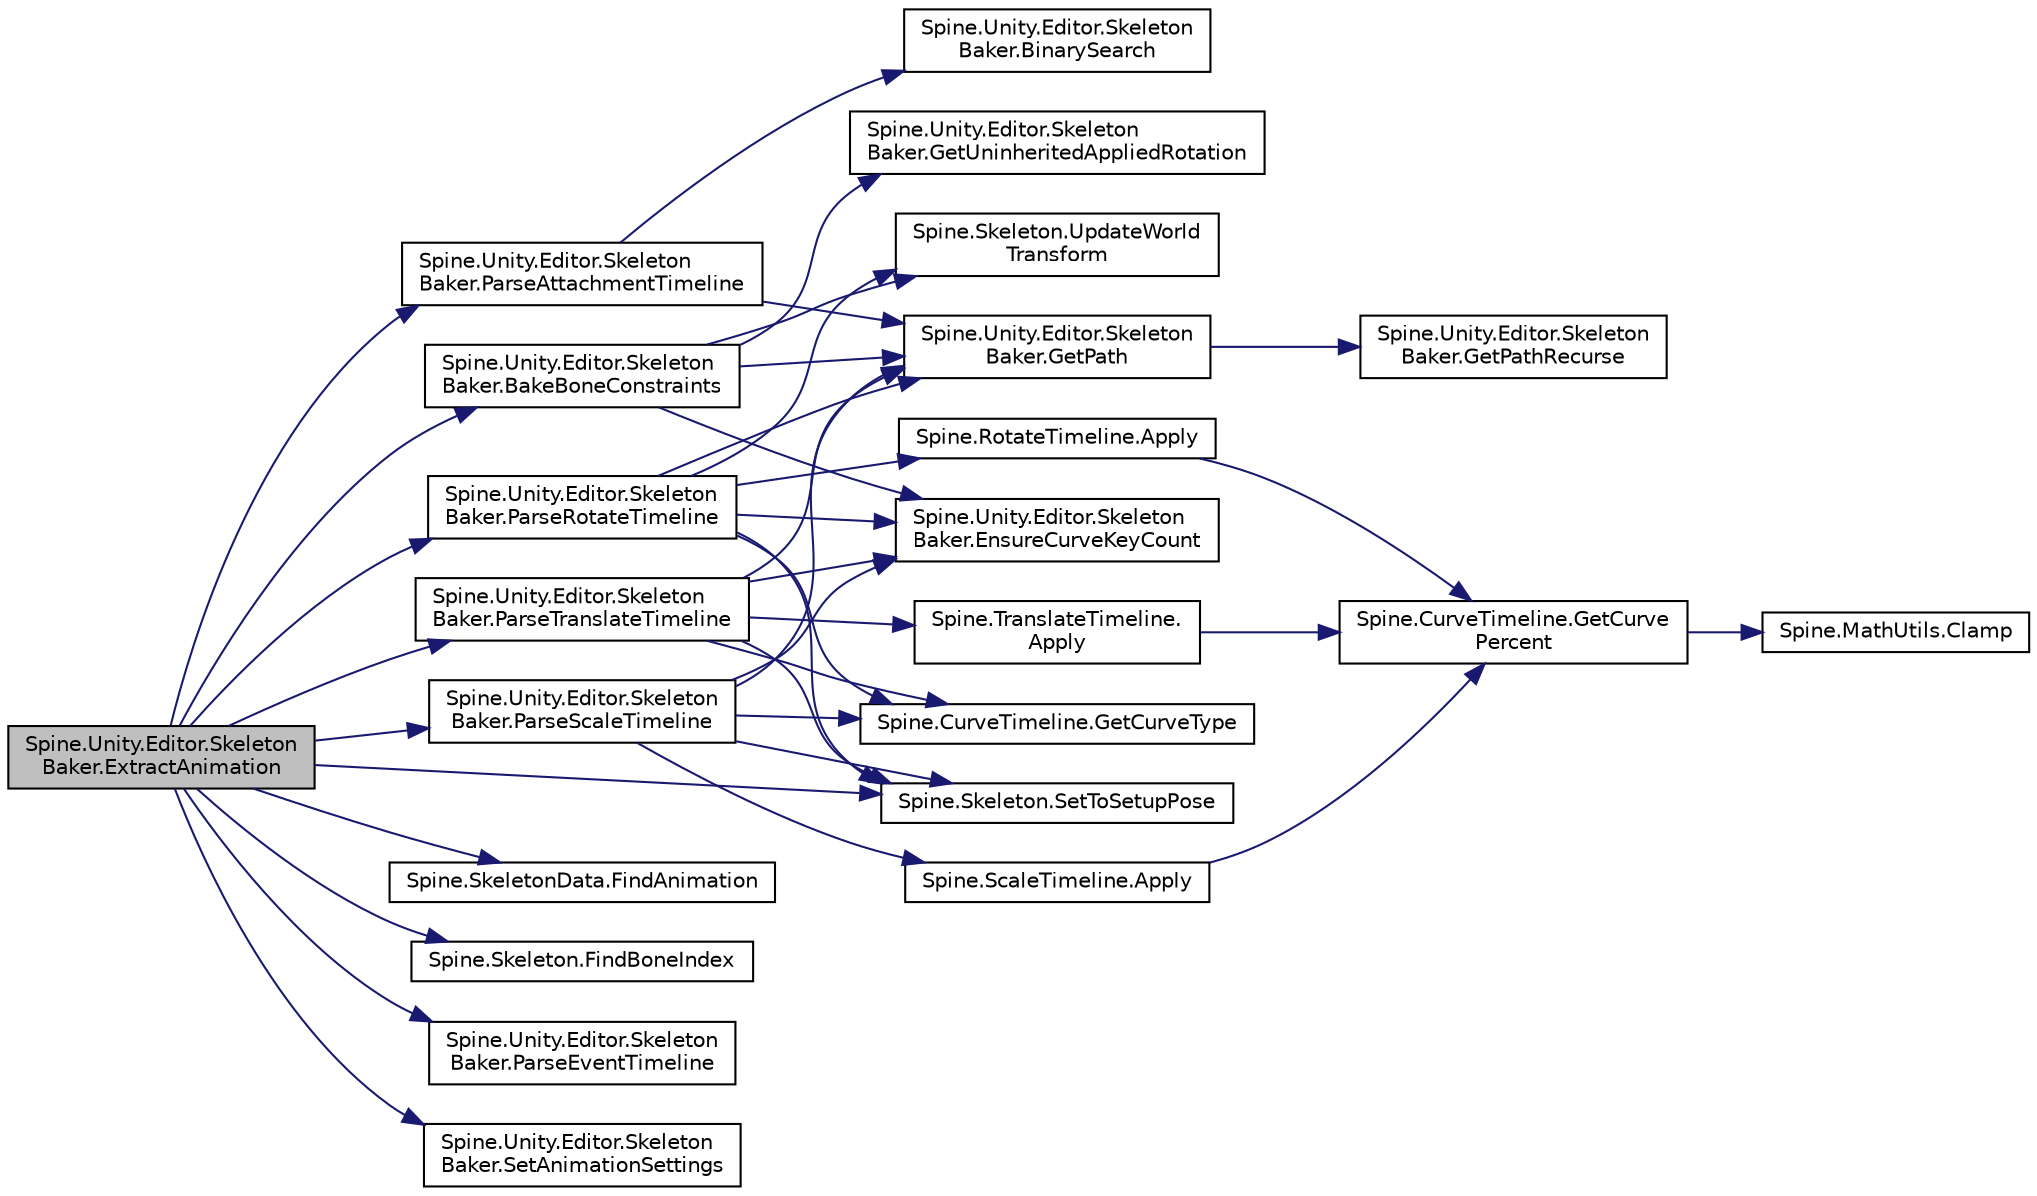digraph "Spine.Unity.Editor.SkeletonBaker.ExtractAnimation"
{
 // LATEX_PDF_SIZE
  edge [fontname="Helvetica",fontsize="10",labelfontname="Helvetica",labelfontsize="10"];
  node [fontname="Helvetica",fontsize="10",shape=record];
  rankdir="LR";
  Node1 [label="Spine.Unity.Editor.Skeleton\lBaker.ExtractAnimation",height=0.2,width=0.4,color="black", fillcolor="grey75", style="filled", fontcolor="black",tooltip=" "];
  Node1 -> Node2 [color="midnightblue",fontsize="10",style="solid"];
  Node2 [label="Spine.Unity.Editor.Skeleton\lBaker.BakeBoneConstraints",height=0.2,width=0.4,color="black", fillcolor="white", style="filled",URL="$class_spine_1_1_unity_1_1_editor_1_1_skeleton_baker.html#aac96a7d27160d7d2e706d614f4ade7d2",tooltip=" "];
  Node2 -> Node3 [color="midnightblue",fontsize="10",style="solid"];
  Node3 [label="Spine.Unity.Editor.Skeleton\lBaker.EnsureCurveKeyCount",height=0.2,width=0.4,color="black", fillcolor="white", style="filled",URL="$class_spine_1_1_unity_1_1_editor_1_1_skeleton_baker.html#a0f2b660fea828303e957f78e81cbcab2",tooltip=" "];
  Node2 -> Node4 [color="midnightblue",fontsize="10",style="solid"];
  Node4 [label="Spine.Unity.Editor.Skeleton\lBaker.GetPath",height=0.2,width=0.4,color="black", fillcolor="white", style="filled",URL="$class_spine_1_1_unity_1_1_editor_1_1_skeleton_baker.html#a4f676fb3b06c045a21886ce579e2610f",tooltip=" "];
  Node4 -> Node5 [color="midnightblue",fontsize="10",style="solid"];
  Node5 [label="Spine.Unity.Editor.Skeleton\lBaker.GetPathRecurse",height=0.2,width=0.4,color="black", fillcolor="white", style="filled",URL="$class_spine_1_1_unity_1_1_editor_1_1_skeleton_baker.html#ae66478beef6e0ec59ef575ff139ea9d7",tooltip=" "];
  Node2 -> Node6 [color="midnightblue",fontsize="10",style="solid"];
  Node6 [label="Spine.Unity.Editor.Skeleton\lBaker.GetUninheritedAppliedRotation",height=0.2,width=0.4,color="black", fillcolor="white", style="filled",URL="$class_spine_1_1_unity_1_1_editor_1_1_skeleton_baker.html#af7ac0003360b9519cbf08330235f3d1f",tooltip=" "];
  Node2 -> Node7 [color="midnightblue",fontsize="10",style="solid"];
  Node7 [label="Spine.Skeleton.UpdateWorld\lTransform",height=0.2,width=0.4,color="black", fillcolor="white", style="filled",URL="$class_spine_1_1_skeleton.html#a108d4c6208e6c9a1ed4ca6bd50da1aa2",tooltip="Updates the world transform for each bone and applies constraints."];
  Node1 -> Node8 [color="midnightblue",fontsize="10",style="solid"];
  Node8 [label="Spine.SkeletonData.FindAnimation",height=0.2,width=0.4,color="black", fillcolor="white", style="filled",URL="$class_spine_1_1_skeleton_data.html#a16a1061325d5653eb3632fe5bf12d4ef",tooltip="May be null."];
  Node1 -> Node9 [color="midnightblue",fontsize="10",style="solid"];
  Node9 [label="Spine.Skeleton.FindBoneIndex",height=0.2,width=0.4,color="black", fillcolor="white", style="filled",URL="$class_spine_1_1_skeleton.html#a7f1110895f44d43df5a9ba65e46f5a0f",tooltip="-1 if the bone was not found."];
  Node1 -> Node10 [color="midnightblue",fontsize="10",style="solid"];
  Node10 [label="Spine.Unity.Editor.Skeleton\lBaker.ParseAttachmentTimeline",height=0.2,width=0.4,color="black", fillcolor="white", style="filled",URL="$class_spine_1_1_unity_1_1_editor_1_1_skeleton_baker.html#a83ec8cfe5d65d4fe02f9247036fdc661",tooltip=" "];
  Node10 -> Node11 [color="midnightblue",fontsize="10",style="solid"];
  Node11 [label="Spine.Unity.Editor.Skeleton\lBaker.BinarySearch",height=0.2,width=0.4,color="black", fillcolor="white", style="filled",URL="$class_spine_1_1_unity_1_1_editor_1_1_skeleton_baker.html#a46c8e3f2938f219dee5ca46bfc5f87e6",tooltip=" "];
  Node10 -> Node4 [color="midnightblue",fontsize="10",style="solid"];
  Node1 -> Node12 [color="midnightblue",fontsize="10",style="solid"];
  Node12 [label="Spine.Unity.Editor.Skeleton\lBaker.ParseEventTimeline",height=0.2,width=0.4,color="black", fillcolor="white", style="filled",URL="$class_spine_1_1_unity_1_1_editor_1_1_skeleton_baker.html#a5ccf2cae9fcfd91b034b98cc51fc6a66",tooltip=" "];
  Node1 -> Node13 [color="midnightblue",fontsize="10",style="solid"];
  Node13 [label="Spine.Unity.Editor.Skeleton\lBaker.ParseRotateTimeline",height=0.2,width=0.4,color="black", fillcolor="white", style="filled",URL="$class_spine_1_1_unity_1_1_editor_1_1_skeleton_baker.html#ae89dccf2c6c58d3e8195f926eab51ff1",tooltip=" "];
  Node13 -> Node14 [color="midnightblue",fontsize="10",style="solid"];
  Node14 [label="Spine.RotateTimeline.Apply",height=0.2,width=0.4,color="black", fillcolor="white", style="filled",URL="$class_spine_1_1_rotate_timeline.html#a3b3e4cf2156400da2452f7d1c5ab3bdd",tooltip="Sets the value(s) for the specified time."];
  Node14 -> Node15 [color="midnightblue",fontsize="10",style="solid"];
  Node15 [label="Spine.CurveTimeline.GetCurve\lPercent",height=0.2,width=0.4,color="black", fillcolor="white", style="filled",URL="$class_spine_1_1_curve_timeline.html#aecaa64a855f59f759923bd2edc0f71a5",tooltip=" "];
  Node15 -> Node16 [color="midnightblue",fontsize="10",style="solid"];
  Node16 [label="Spine.MathUtils.Clamp",height=0.2,width=0.4,color="black", fillcolor="white", style="filled",URL="$class_spine_1_1_math_utils.html#a3b8ef063e95d6adf57582ded0defd8e7",tooltip=" "];
  Node13 -> Node3 [color="midnightblue",fontsize="10",style="solid"];
  Node13 -> Node17 [color="midnightblue",fontsize="10",style="solid"];
  Node17 [label="Spine.CurveTimeline.GetCurveType",height=0.2,width=0.4,color="black", fillcolor="white", style="filled",URL="$class_spine_1_1_curve_timeline.html#aa1705d1f68800d28998ed7ff9f5a6360",tooltip=" "];
  Node13 -> Node4 [color="midnightblue",fontsize="10",style="solid"];
  Node13 -> Node18 [color="midnightblue",fontsize="10",style="solid"];
  Node18 [label="Spine.Skeleton.SetToSetupPose",height=0.2,width=0.4,color="black", fillcolor="white", style="filled",URL="$class_spine_1_1_skeleton.html#a1633fed9631208f0f1da9a29c75eb90a",tooltip="Sets the bones, constraints, and slots to their setup pose values."];
  Node13 -> Node7 [color="midnightblue",fontsize="10",style="solid"];
  Node1 -> Node19 [color="midnightblue",fontsize="10",style="solid"];
  Node19 [label="Spine.Unity.Editor.Skeleton\lBaker.ParseScaleTimeline",height=0.2,width=0.4,color="black", fillcolor="white", style="filled",URL="$class_spine_1_1_unity_1_1_editor_1_1_skeleton_baker.html#a62f853b247f14401671c80a31176d83c",tooltip=" "];
  Node19 -> Node20 [color="midnightblue",fontsize="10",style="solid"];
  Node20 [label="Spine.ScaleTimeline.Apply",height=0.2,width=0.4,color="black", fillcolor="white", style="filled",URL="$class_spine_1_1_scale_timeline.html#a78e166dde2c0f8013d2c512d417f66a3",tooltip="Sets the value(s) for the specified time."];
  Node20 -> Node15 [color="midnightblue",fontsize="10",style="solid"];
  Node19 -> Node3 [color="midnightblue",fontsize="10",style="solid"];
  Node19 -> Node17 [color="midnightblue",fontsize="10",style="solid"];
  Node19 -> Node4 [color="midnightblue",fontsize="10",style="solid"];
  Node19 -> Node18 [color="midnightblue",fontsize="10",style="solid"];
  Node1 -> Node21 [color="midnightblue",fontsize="10",style="solid"];
  Node21 [label="Spine.Unity.Editor.Skeleton\lBaker.ParseTranslateTimeline",height=0.2,width=0.4,color="black", fillcolor="white", style="filled",URL="$class_spine_1_1_unity_1_1_editor_1_1_skeleton_baker.html#ab0ec452bbe81c401a9317ee74f7d7c38",tooltip=" "];
  Node21 -> Node22 [color="midnightblue",fontsize="10",style="solid"];
  Node22 [label="Spine.TranslateTimeline.\lApply",height=0.2,width=0.4,color="black", fillcolor="white", style="filled",URL="$class_spine_1_1_translate_timeline.html#ada403df06beb4eb65b6729d6f7a8d04e",tooltip="Sets the value(s) for the specified time."];
  Node22 -> Node15 [color="midnightblue",fontsize="10",style="solid"];
  Node21 -> Node3 [color="midnightblue",fontsize="10",style="solid"];
  Node21 -> Node17 [color="midnightblue",fontsize="10",style="solid"];
  Node21 -> Node4 [color="midnightblue",fontsize="10",style="solid"];
  Node21 -> Node18 [color="midnightblue",fontsize="10",style="solid"];
  Node1 -> Node23 [color="midnightblue",fontsize="10",style="solid"];
  Node23 [label="Spine.Unity.Editor.Skeleton\lBaker.SetAnimationSettings",height=0.2,width=0.4,color="black", fillcolor="white", style="filled",URL="$class_spine_1_1_unity_1_1_editor_1_1_skeleton_baker.html#a02fef2c3ef82fb57bd38b38e48bf1ad2",tooltip=" "];
  Node1 -> Node18 [color="midnightblue",fontsize="10",style="solid"];
}
